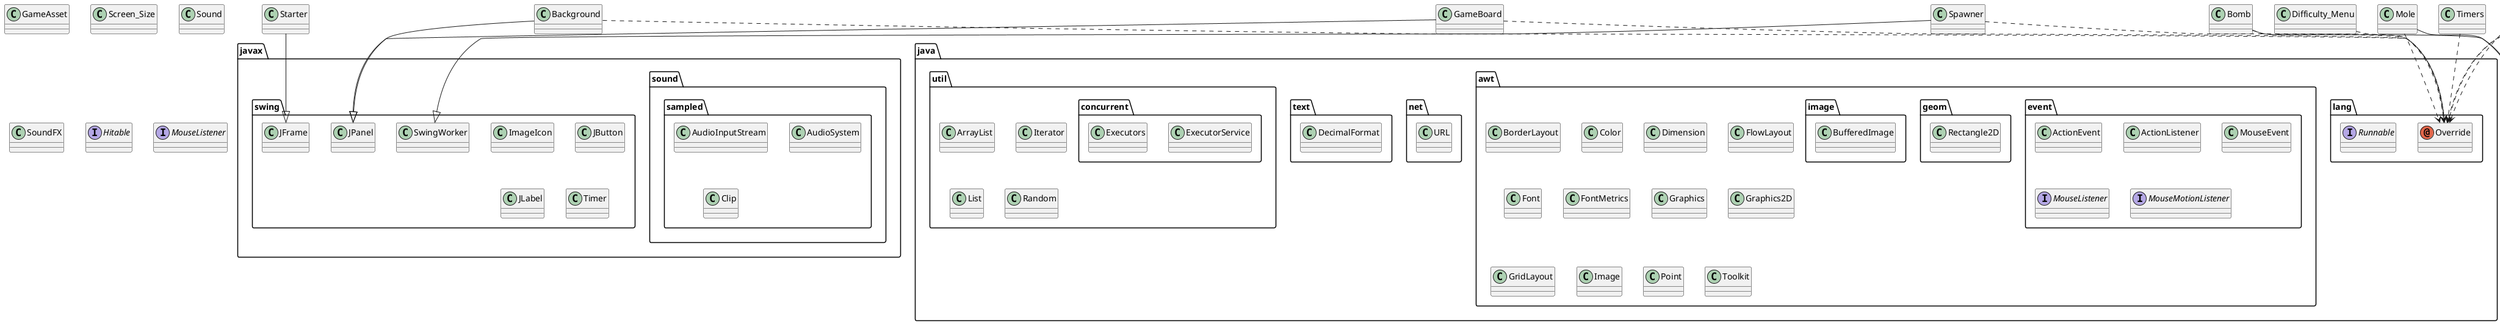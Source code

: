 @startuml
abstract class Entity
annotation java.lang.Override
class Background
class Bomb
class Difficulty_Menu
class GameAsset
class GameBoard
class JFrame
class MainMenu
class Mole
class Nuke
class Player
class Screen_Size
class Sound
class SoundFX
class Spawner
class Starter
class Timers
class java.awt.BorderLayout
class java.awt.Color
class java.awt.Dimension
class java.awt.FlowLayout
class java.awt.Font
class java.awt.FontMetrics
class java.awt.Graphics
class java.awt.Graphics2D
class java.awt.GridLayout
class java.awt.Image
class java.awt.Point
class java.awt.Toolkit
class java.awt.event.ActionEvent
class java.awt.event.ActionListener
class java.awt.event.MouseEvent
class java.awt.geom.Rectangle2D
class java.awt.image.BufferedImage
class java.net.URL
class java.text.DecimalFormat
class java.util.ArrayList
class java.util.Iterator
class java.util.List
class java.util.Random
class java.util.concurrent.ExecutorService
class java.util.concurrent.Executors
class javax.sound.sampled.AudioInputStream
class javax.sound.sampled.AudioSystem
class javax.sound.sampled.Clip
class javax.swing.ImageIcon
class javax.swing.JButton
class javax.swing.JFrame
class javax.swing.JLabel
class javax.swing.JPanel
class javax.swing.SwingWorker
class javax.swing.Timer
interface Hitable
interface MouseListener
interface java.awt.event.MouseListener
interface java.awt.event.MouseMotionListener
interface java.lang.Runnable
Background ..> java.lang.Override
Background --|> javax.swing.JPanel
Bomb --|> Entity
Bomb ..> java.lang.Override
Difficulty_Menu ..> java.lang.Override
GameBoard ..> java.lang.Override
GameBoard --|> javax.swing.JPanel
MainMenu ..> java.lang.Override
MainMenu --|> JFrame
Mole --|> Entity
Mole ..> java.lang.Override
Nuke --|> Entity
Nuke ..> java.lang.Override
Player --|> Entity
Player ..> java.lang.Override
Spawner ..> java.lang.Override
Spawner --|> javax.swing.SwingWorker
Starter --|> javax.swing.JFrame
Timers ..> java.lang.Override
@enduml